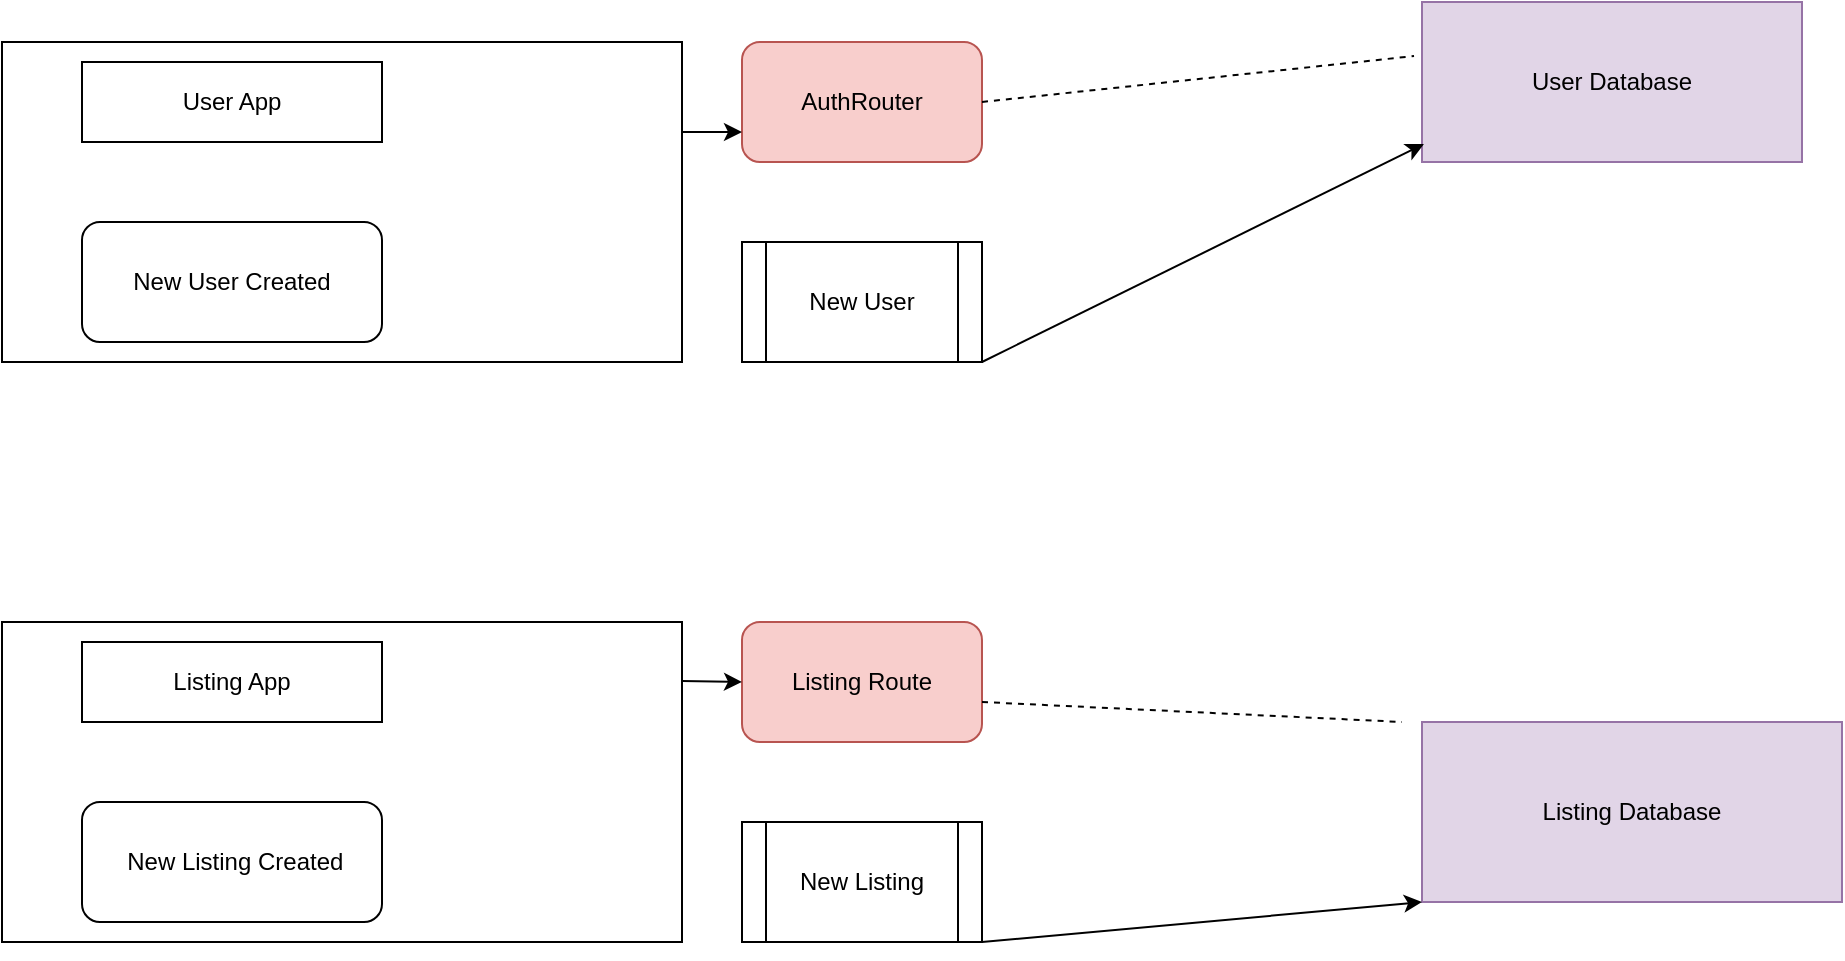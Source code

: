 <mxfile version="26.0.14" pages="2">
  <diagram name="Page-1" id="Ne3rZ5zQPlQ9nKd71DTN">
    <mxGraphModel dx="1048" dy="614" grid="1" gridSize="10" guides="1" tooltips="1" connect="1" arrows="1" fold="1" page="1" pageScale="1" pageWidth="850" pageHeight="1100" math="0" shadow="0">
      <root>
        <mxCell id="0" />
        <mxCell id="1" parent="0" />
        <mxCell id="1CG_hY9LMkvvRbVhRXwE-2" value="" style="rounded=0;whiteSpace=wrap;html=1;" parent="1" vertex="1">
          <mxGeometry x="30" y="200" width="340" height="160" as="geometry" />
        </mxCell>
        <mxCell id="1CG_hY9LMkvvRbVhRXwE-3" value="New User Created" style="rounded=1;whiteSpace=wrap;html=1;" parent="1" vertex="1">
          <mxGeometry x="70" y="290" width="150" height="60" as="geometry" />
        </mxCell>
        <mxCell id="1CG_hY9LMkvvRbVhRXwE-5" value="AuthRouter" style="rounded=1;whiteSpace=wrap;html=1;fillColor=#f8cecc;strokeColor=#b85450;" parent="1" vertex="1">
          <mxGeometry x="400" y="200" width="120" height="60" as="geometry" />
        </mxCell>
        <mxCell id="1CG_hY9LMkvvRbVhRXwE-6" value="New User" style="shape=process;whiteSpace=wrap;html=1;backgroundOutline=1;" parent="1" vertex="1">
          <mxGeometry x="400" y="300" width="120" height="60" as="geometry" />
        </mxCell>
        <mxCell id="1CG_hY9LMkvvRbVhRXwE-7" value="User App" style="rounded=0;whiteSpace=wrap;html=1;" parent="1" vertex="1">
          <mxGeometry x="70" y="210" width="150" height="40" as="geometry" />
        </mxCell>
        <mxCell id="1CG_hY9LMkvvRbVhRXwE-8" value="User Database" style="rounded=0;whiteSpace=wrap;html=1;fillColor=#e1d5e7;strokeColor=#9673a6;" parent="1" vertex="1">
          <mxGeometry x="740" y="180" width="190" height="80" as="geometry" />
        </mxCell>
        <mxCell id="1CG_hY9LMkvvRbVhRXwE-9" value="" style="rounded=0;whiteSpace=wrap;html=1;" parent="1" vertex="1">
          <mxGeometry x="30" y="490" width="340" height="160" as="geometry" />
        </mxCell>
        <mxCell id="1CG_hY9LMkvvRbVhRXwE-10" value="&amp;nbsp;New Listing Created" style="rounded=1;whiteSpace=wrap;html=1;" parent="1" vertex="1">
          <mxGeometry x="70" y="580" width="150" height="60" as="geometry" />
        </mxCell>
        <mxCell id="1CG_hY9LMkvvRbVhRXwE-11" value="Listing Route" style="rounded=1;whiteSpace=wrap;html=1;fillColor=#f8cecc;strokeColor=#b85450;" parent="1" vertex="1">
          <mxGeometry x="400" y="490" width="120" height="60" as="geometry" />
        </mxCell>
        <mxCell id="1CG_hY9LMkvvRbVhRXwE-12" value="New Listing" style="shape=process;whiteSpace=wrap;html=1;backgroundOutline=1;" parent="1" vertex="1">
          <mxGeometry x="400" y="590" width="120" height="60" as="geometry" />
        </mxCell>
        <mxCell id="1CG_hY9LMkvvRbVhRXwE-13" value="Listing App" style="rounded=0;whiteSpace=wrap;html=1;" parent="1" vertex="1">
          <mxGeometry x="70" y="500" width="150" height="40" as="geometry" />
        </mxCell>
        <mxCell id="1CG_hY9LMkvvRbVhRXwE-14" value="Listing Database" style="rounded=0;whiteSpace=wrap;html=1;fillColor=#e1d5e7;strokeColor=#9673a6;" parent="1" vertex="1">
          <mxGeometry x="740" y="540" width="210" height="90" as="geometry" />
        </mxCell>
        <mxCell id="1CG_hY9LMkvvRbVhRXwE-16" value="" style="endArrow=classic;html=1;rounded=0;entryX=0.005;entryY=0.888;entryDx=0;entryDy=0;entryPerimeter=0;" parent="1" target="1CG_hY9LMkvvRbVhRXwE-8" edge="1">
          <mxGeometry width="50" height="50" relative="1" as="geometry">
            <mxPoint x="520" y="360" as="sourcePoint" />
            <mxPoint x="730" y="240" as="targetPoint" />
          </mxGeometry>
        </mxCell>
        <mxCell id="1CG_hY9LMkvvRbVhRXwE-18" value="" style="endArrow=none;dashed=1;html=1;rounded=0;" parent="1" edge="1">
          <mxGeometry width="50" height="50" relative="1" as="geometry">
            <mxPoint x="520" y="530" as="sourcePoint" />
            <mxPoint x="730" y="540" as="targetPoint" />
          </mxGeometry>
        </mxCell>
        <mxCell id="1CG_hY9LMkvvRbVhRXwE-20" value="" style="endArrow=none;dashed=1;html=1;rounded=0;entryX=-0.021;entryY=0.338;entryDx=0;entryDy=0;entryPerimeter=0;" parent="1" target="1CG_hY9LMkvvRbVhRXwE-8" edge="1">
          <mxGeometry width="50" height="50" relative="1" as="geometry">
            <mxPoint x="520" y="230" as="sourcePoint" />
            <mxPoint x="570" y="180" as="targetPoint" />
          </mxGeometry>
        </mxCell>
        <mxCell id="1CG_hY9LMkvvRbVhRXwE-22" value="" style="endArrow=classic;html=1;rounded=0;entryX=0;entryY=1;entryDx=0;entryDy=0;" parent="1" target="1CG_hY9LMkvvRbVhRXwE-14" edge="1">
          <mxGeometry width="50" height="50" relative="1" as="geometry">
            <mxPoint x="520" y="650" as="sourcePoint" />
            <mxPoint x="570" y="600" as="targetPoint" />
          </mxGeometry>
        </mxCell>
        <mxCell id="1CG_hY9LMkvvRbVhRXwE-23" value="" style="endArrow=classic;html=1;rounded=0;entryX=0;entryY=0.75;entryDx=0;entryDy=0;" parent="1" target="1CG_hY9LMkvvRbVhRXwE-5" edge="1">
          <mxGeometry width="50" height="50" relative="1" as="geometry">
            <mxPoint x="370" y="245" as="sourcePoint" />
            <mxPoint x="420" y="195" as="targetPoint" />
          </mxGeometry>
        </mxCell>
        <mxCell id="1CG_hY9LMkvvRbVhRXwE-25" value="" style="endArrow=classic;html=1;rounded=0;entryX=0;entryY=0.5;entryDx=0;entryDy=0;" parent="1" target="1CG_hY9LMkvvRbVhRXwE-11" edge="1">
          <mxGeometry width="50" height="50" relative="1" as="geometry">
            <mxPoint x="370" y="519.5" as="sourcePoint" />
            <mxPoint x="390" y="520" as="targetPoint" />
          </mxGeometry>
        </mxCell>
      </root>
    </mxGraphModel>
  </diagram>
  <diagram id="DYa-FJVk-Ahk1H8EZezr" name="Page-2">
    <mxGraphModel dx="1048" dy="614" grid="1" gridSize="10" guides="1" tooltips="1" connect="1" arrows="1" fold="1" page="1" pageScale="1" pageWidth="850" pageHeight="1100" math="0" shadow="0">
      <root>
        <mxCell id="0" />
        <mxCell id="1" parent="0" />
        <mxCell id="ksyIPdSpmR9QzlAnh78v-2" value="ADMIN USERS&lt;div&gt;(SUPER-ADMIN)&lt;/div&gt;" style="rounded=0;whiteSpace=wrap;html=1;fillColor=#dae8fc;strokeColor=#6c8ebf;" parent="1" vertex="1">
          <mxGeometry x="70" y="80" width="270" height="110" as="geometry" />
        </mxCell>
        <mxCell id="ksyIPdSpmR9QzlAnh78v-3" value="" style="rounded=1;whiteSpace=wrap;html=1;fillColor=#f8cecc;strokeColor=#b85450;" parent="1" vertex="1">
          <mxGeometry x="50" y="240" width="280" height="280" as="geometry" />
        </mxCell>
        <mxCell id="ksyIPdSpmR9QzlAnh78v-5" value="Manages Users" style="rounded=1;whiteSpace=wrap;html=1;" parent="1" vertex="1">
          <mxGeometry x="100" y="270" width="180" height="70" as="geometry" />
        </mxCell>
        <mxCell id="ksyIPdSpmR9QzlAnh78v-6" value="Manages Listing&amp;nbsp;" style="rounded=1;whiteSpace=wrap;html=1;" parent="1" vertex="1">
          <mxGeometry x="100" y="390" width="180" height="70" as="geometry" />
        </mxCell>
        <mxCell id="ksyIPdSpmR9QzlAnh78v-11" value="" style="endArrow=none;html=1;rounded=0;exitX=1.014;exitY=0.336;exitDx=0;exitDy=0;exitPerimeter=0;entryX=0;entryY=0.5;entryDx=0;entryDy=0;entryPerimeter=0;" parent="1" source="ksyIPdSpmR9QzlAnh78v-3" target="YyTlL_eH6dGQgpqLPVJ8-1" edge="1">
          <mxGeometry width="50" height="50" relative="1" as="geometry">
            <mxPoint x="400" y="340" as="sourcePoint" />
            <mxPoint x="450" y="290" as="targetPoint" />
          </mxGeometry>
        </mxCell>
        <mxCell id="ksyIPdSpmR9QzlAnh78v-12" value="" style="endArrow=none;html=1;rounded=0;exitX=1.014;exitY=0.336;exitDx=0;exitDy=0;exitPerimeter=0;entryX=0;entryY=0.471;entryDx=0;entryDy=0;entryPerimeter=0;" parent="1" edge="1">
          <mxGeometry width="50" height="50" relative="1" as="geometry">
            <mxPoint x="330" y="430" as="sourcePoint" />
            <mxPoint x="500" y="440.035" as="targetPoint" />
          </mxGeometry>
        </mxCell>
        <mxCell id="YyTlL_eH6dGQgpqLPVJ8-1" value="User Database&lt;div&gt;&lt;br style=&quot;text-decoration-line: underline;&quot;&gt;&lt;/div&gt;" style="strokeWidth=2;html=1;shape=mxgraph.flowchart.database;whiteSpace=wrap;fillColor=#e1d5e7;strokeColor=#9673a6;" vertex="1" parent="1">
          <mxGeometry x="550" y="200" width="120" height="130" as="geometry" />
        </mxCell>
        <mxCell id="YyTlL_eH6dGQgpqLPVJ8-2" value="Listing Database" style="strokeWidth=2;html=1;shape=mxgraph.flowchart.database;whiteSpace=wrap;fillColor=#e1d5e7;strokeColor=#9673a6;" vertex="1" parent="1">
          <mxGeometry x="500" y="380" width="220" height="140" as="geometry" />
        </mxCell>
      </root>
    </mxGraphModel>
  </diagram>
</mxfile>
